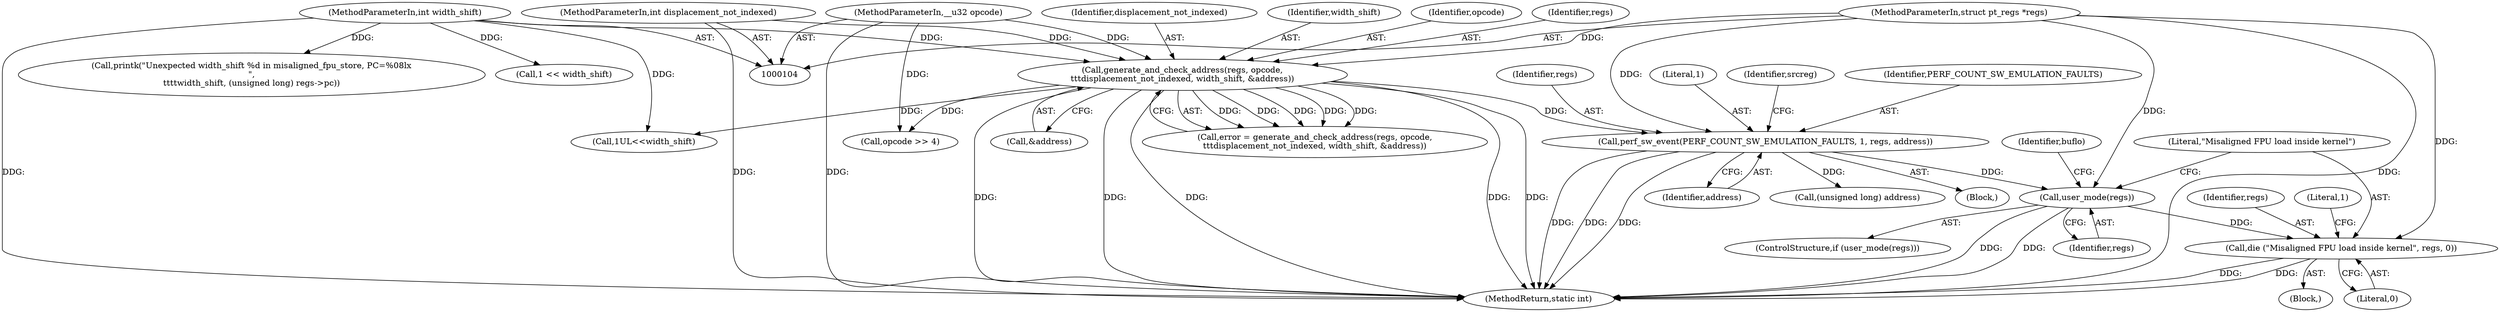 digraph "0_linux_a8b0ca17b80e92faab46ee7179ba9e99ccb61233_25@pointer" {
"1000315" [label="(Call,die (\"Misaligned FPU load inside kernel\", regs, 0))"];
"1000143" [label="(Call,user_mode(regs))"];
"1000130" [label="(Call,perf_sw_event(PERF_COUNT_SW_EMULATION_FAULTS, 1, regs, address))"];
"1000116" [label="(Call,generate_and_check_address(regs, opcode,\n\t\t\tdisplacement_not_indexed, width_shift, &address))"];
"1000105" [label="(MethodParameterIn,struct pt_regs *regs)"];
"1000106" [label="(MethodParameterIn,__u32 opcode)"];
"1000107" [label="(MethodParameterIn,int displacement_not_indexed)"];
"1000108" [label="(MethodParameterIn,int width_shift)"];
"1000268" [label="(Call,printk(\"Unexpected width_shift %d in misaligned_fpu_store, PC=%08lx\n\",\n\t\t\t\twidth_shift, (unsigned long) regs->pc))"];
"1000119" [label="(Identifier,displacement_not_indexed)"];
"1000138" [label="(Call,opcode >> 4)"];
"1000116" [label="(Call,generate_and_check_address(regs, opcode,\n\t\t\tdisplacement_not_indexed, width_shift, &address))"];
"1000142" [label="(ControlStructure,if (user_mode(regs)))"];
"1000132" [label="(Literal,1)"];
"1000315" [label="(Call,die (\"Misaligned FPU load inside kernel\", regs, 0))"];
"1000317" [label="(Identifier,regs)"];
"1000162" [label="(Call,1UL<<width_shift)"];
"1000303" [label="(Call,1 << width_shift)"];
"1000130" [label="(Call,perf_sw_event(PERF_COUNT_SW_EMULATION_FAULTS, 1, regs, address))"];
"1000108" [label="(MethodParameterIn,int width_shift)"];
"1000136" [label="(Identifier,srcreg)"];
"1000107" [label="(MethodParameterIn,int displacement_not_indexed)"];
"1000143" [label="(Call,user_mode(regs))"];
"1000314" [label="(Block,)"];
"1000322" [label="(MethodReturn,static int)"];
"1000134" [label="(Identifier,address)"];
"1000159" [label="(Call,(unsigned long) address)"];
"1000131" [label="(Identifier,PERF_COUNT_SW_EMULATION_FAULTS)"];
"1000318" [label="(Literal,0)"];
"1000149" [label="(Identifier,buflo)"];
"1000121" [label="(Call,&address)"];
"1000133" [label="(Identifier,regs)"];
"1000110" [label="(Block,)"];
"1000114" [label="(Call,error = generate_and_check_address(regs, opcode,\n\t\t\tdisplacement_not_indexed, width_shift, &address))"];
"1000105" [label="(MethodParameterIn,struct pt_regs *regs)"];
"1000316" [label="(Literal,\"Misaligned FPU load inside kernel\")"];
"1000321" [label="(Literal,1)"];
"1000120" [label="(Identifier,width_shift)"];
"1000106" [label="(MethodParameterIn,__u32 opcode)"];
"1000118" [label="(Identifier,opcode)"];
"1000144" [label="(Identifier,regs)"];
"1000117" [label="(Identifier,regs)"];
"1000315" -> "1000314"  [label="AST: "];
"1000315" -> "1000318"  [label="CFG: "];
"1000316" -> "1000315"  [label="AST: "];
"1000317" -> "1000315"  [label="AST: "];
"1000318" -> "1000315"  [label="AST: "];
"1000321" -> "1000315"  [label="CFG: "];
"1000315" -> "1000322"  [label="DDG: "];
"1000315" -> "1000322"  [label="DDG: "];
"1000143" -> "1000315"  [label="DDG: "];
"1000105" -> "1000315"  [label="DDG: "];
"1000143" -> "1000142"  [label="AST: "];
"1000143" -> "1000144"  [label="CFG: "];
"1000144" -> "1000143"  [label="AST: "];
"1000149" -> "1000143"  [label="CFG: "];
"1000316" -> "1000143"  [label="CFG: "];
"1000143" -> "1000322"  [label="DDG: "];
"1000143" -> "1000322"  [label="DDG: "];
"1000130" -> "1000143"  [label="DDG: "];
"1000105" -> "1000143"  [label="DDG: "];
"1000130" -> "1000110"  [label="AST: "];
"1000130" -> "1000134"  [label="CFG: "];
"1000131" -> "1000130"  [label="AST: "];
"1000132" -> "1000130"  [label="AST: "];
"1000133" -> "1000130"  [label="AST: "];
"1000134" -> "1000130"  [label="AST: "];
"1000136" -> "1000130"  [label="CFG: "];
"1000130" -> "1000322"  [label="DDG: "];
"1000130" -> "1000322"  [label="DDG: "];
"1000130" -> "1000322"  [label="DDG: "];
"1000116" -> "1000130"  [label="DDG: "];
"1000105" -> "1000130"  [label="DDG: "];
"1000130" -> "1000159"  [label="DDG: "];
"1000116" -> "1000114"  [label="AST: "];
"1000116" -> "1000121"  [label="CFG: "];
"1000117" -> "1000116"  [label="AST: "];
"1000118" -> "1000116"  [label="AST: "];
"1000119" -> "1000116"  [label="AST: "];
"1000120" -> "1000116"  [label="AST: "];
"1000121" -> "1000116"  [label="AST: "];
"1000114" -> "1000116"  [label="CFG: "];
"1000116" -> "1000322"  [label="DDG: "];
"1000116" -> "1000322"  [label="DDG: "];
"1000116" -> "1000322"  [label="DDG: "];
"1000116" -> "1000322"  [label="DDG: "];
"1000116" -> "1000322"  [label="DDG: "];
"1000116" -> "1000114"  [label="DDG: "];
"1000116" -> "1000114"  [label="DDG: "];
"1000116" -> "1000114"  [label="DDG: "];
"1000116" -> "1000114"  [label="DDG: "];
"1000116" -> "1000114"  [label="DDG: "];
"1000105" -> "1000116"  [label="DDG: "];
"1000106" -> "1000116"  [label="DDG: "];
"1000107" -> "1000116"  [label="DDG: "];
"1000108" -> "1000116"  [label="DDG: "];
"1000116" -> "1000138"  [label="DDG: "];
"1000116" -> "1000162"  [label="DDG: "];
"1000105" -> "1000104"  [label="AST: "];
"1000105" -> "1000322"  [label="DDG: "];
"1000106" -> "1000104"  [label="AST: "];
"1000106" -> "1000322"  [label="DDG: "];
"1000106" -> "1000138"  [label="DDG: "];
"1000107" -> "1000104"  [label="AST: "];
"1000107" -> "1000322"  [label="DDG: "];
"1000108" -> "1000104"  [label="AST: "];
"1000108" -> "1000322"  [label="DDG: "];
"1000108" -> "1000162"  [label="DDG: "];
"1000108" -> "1000268"  [label="DDG: "];
"1000108" -> "1000303"  [label="DDG: "];
}
